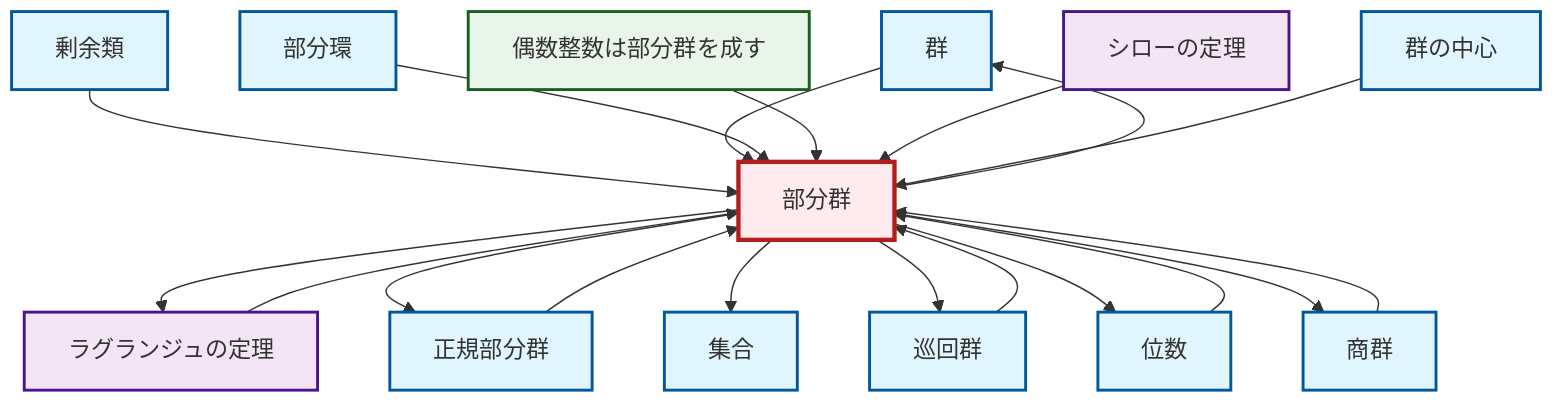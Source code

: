 graph TD
    classDef definition fill:#e1f5fe,stroke:#01579b,stroke-width:2px
    classDef theorem fill:#f3e5f5,stroke:#4a148c,stroke-width:2px
    classDef axiom fill:#fff3e0,stroke:#e65100,stroke-width:2px
    classDef example fill:#e8f5e9,stroke:#1b5e20,stroke-width:2px
    classDef current fill:#ffebee,stroke:#b71c1c,stroke-width:3px
    def-group["群"]:::definition
    def-subring["部分環"]:::definition
    def-cyclic-group["巡回群"]:::definition
    def-normal-subgroup["正規部分群"]:::definition
    thm-sylow["シローの定理"]:::theorem
    def-quotient-group["商群"]:::definition
    def-set["集合"]:::definition
    thm-lagrange["ラグランジュの定理"]:::theorem
    ex-even-integers-subgroup["偶数整数は部分群を成す"]:::example
    def-order["位数"]:::definition
    def-coset["剰余類"]:::definition
    def-center-of-group["群の中心"]:::definition
    def-subgroup["部分群"]:::definition
    def-subgroup --> thm-lagrange
    def-coset --> def-subgroup
    def-group --> def-subgroup
    def-subring --> def-subgroup
    ex-even-integers-subgroup --> def-subgroup
    def-subgroup --> def-normal-subgroup
    def-normal-subgroup --> def-subgroup
    thm-lagrange --> def-subgroup
    def-subgroup --> def-set
    def-subgroup --> def-cyclic-group
    thm-sylow --> def-subgroup
    def-subgroup --> def-group
    def-center-of-group --> def-subgroup
    def-cyclic-group --> def-subgroup
    def-order --> def-subgroup
    def-subgroup --> def-order
    def-subgroup --> def-quotient-group
    def-quotient-group --> def-subgroup
    class def-subgroup current